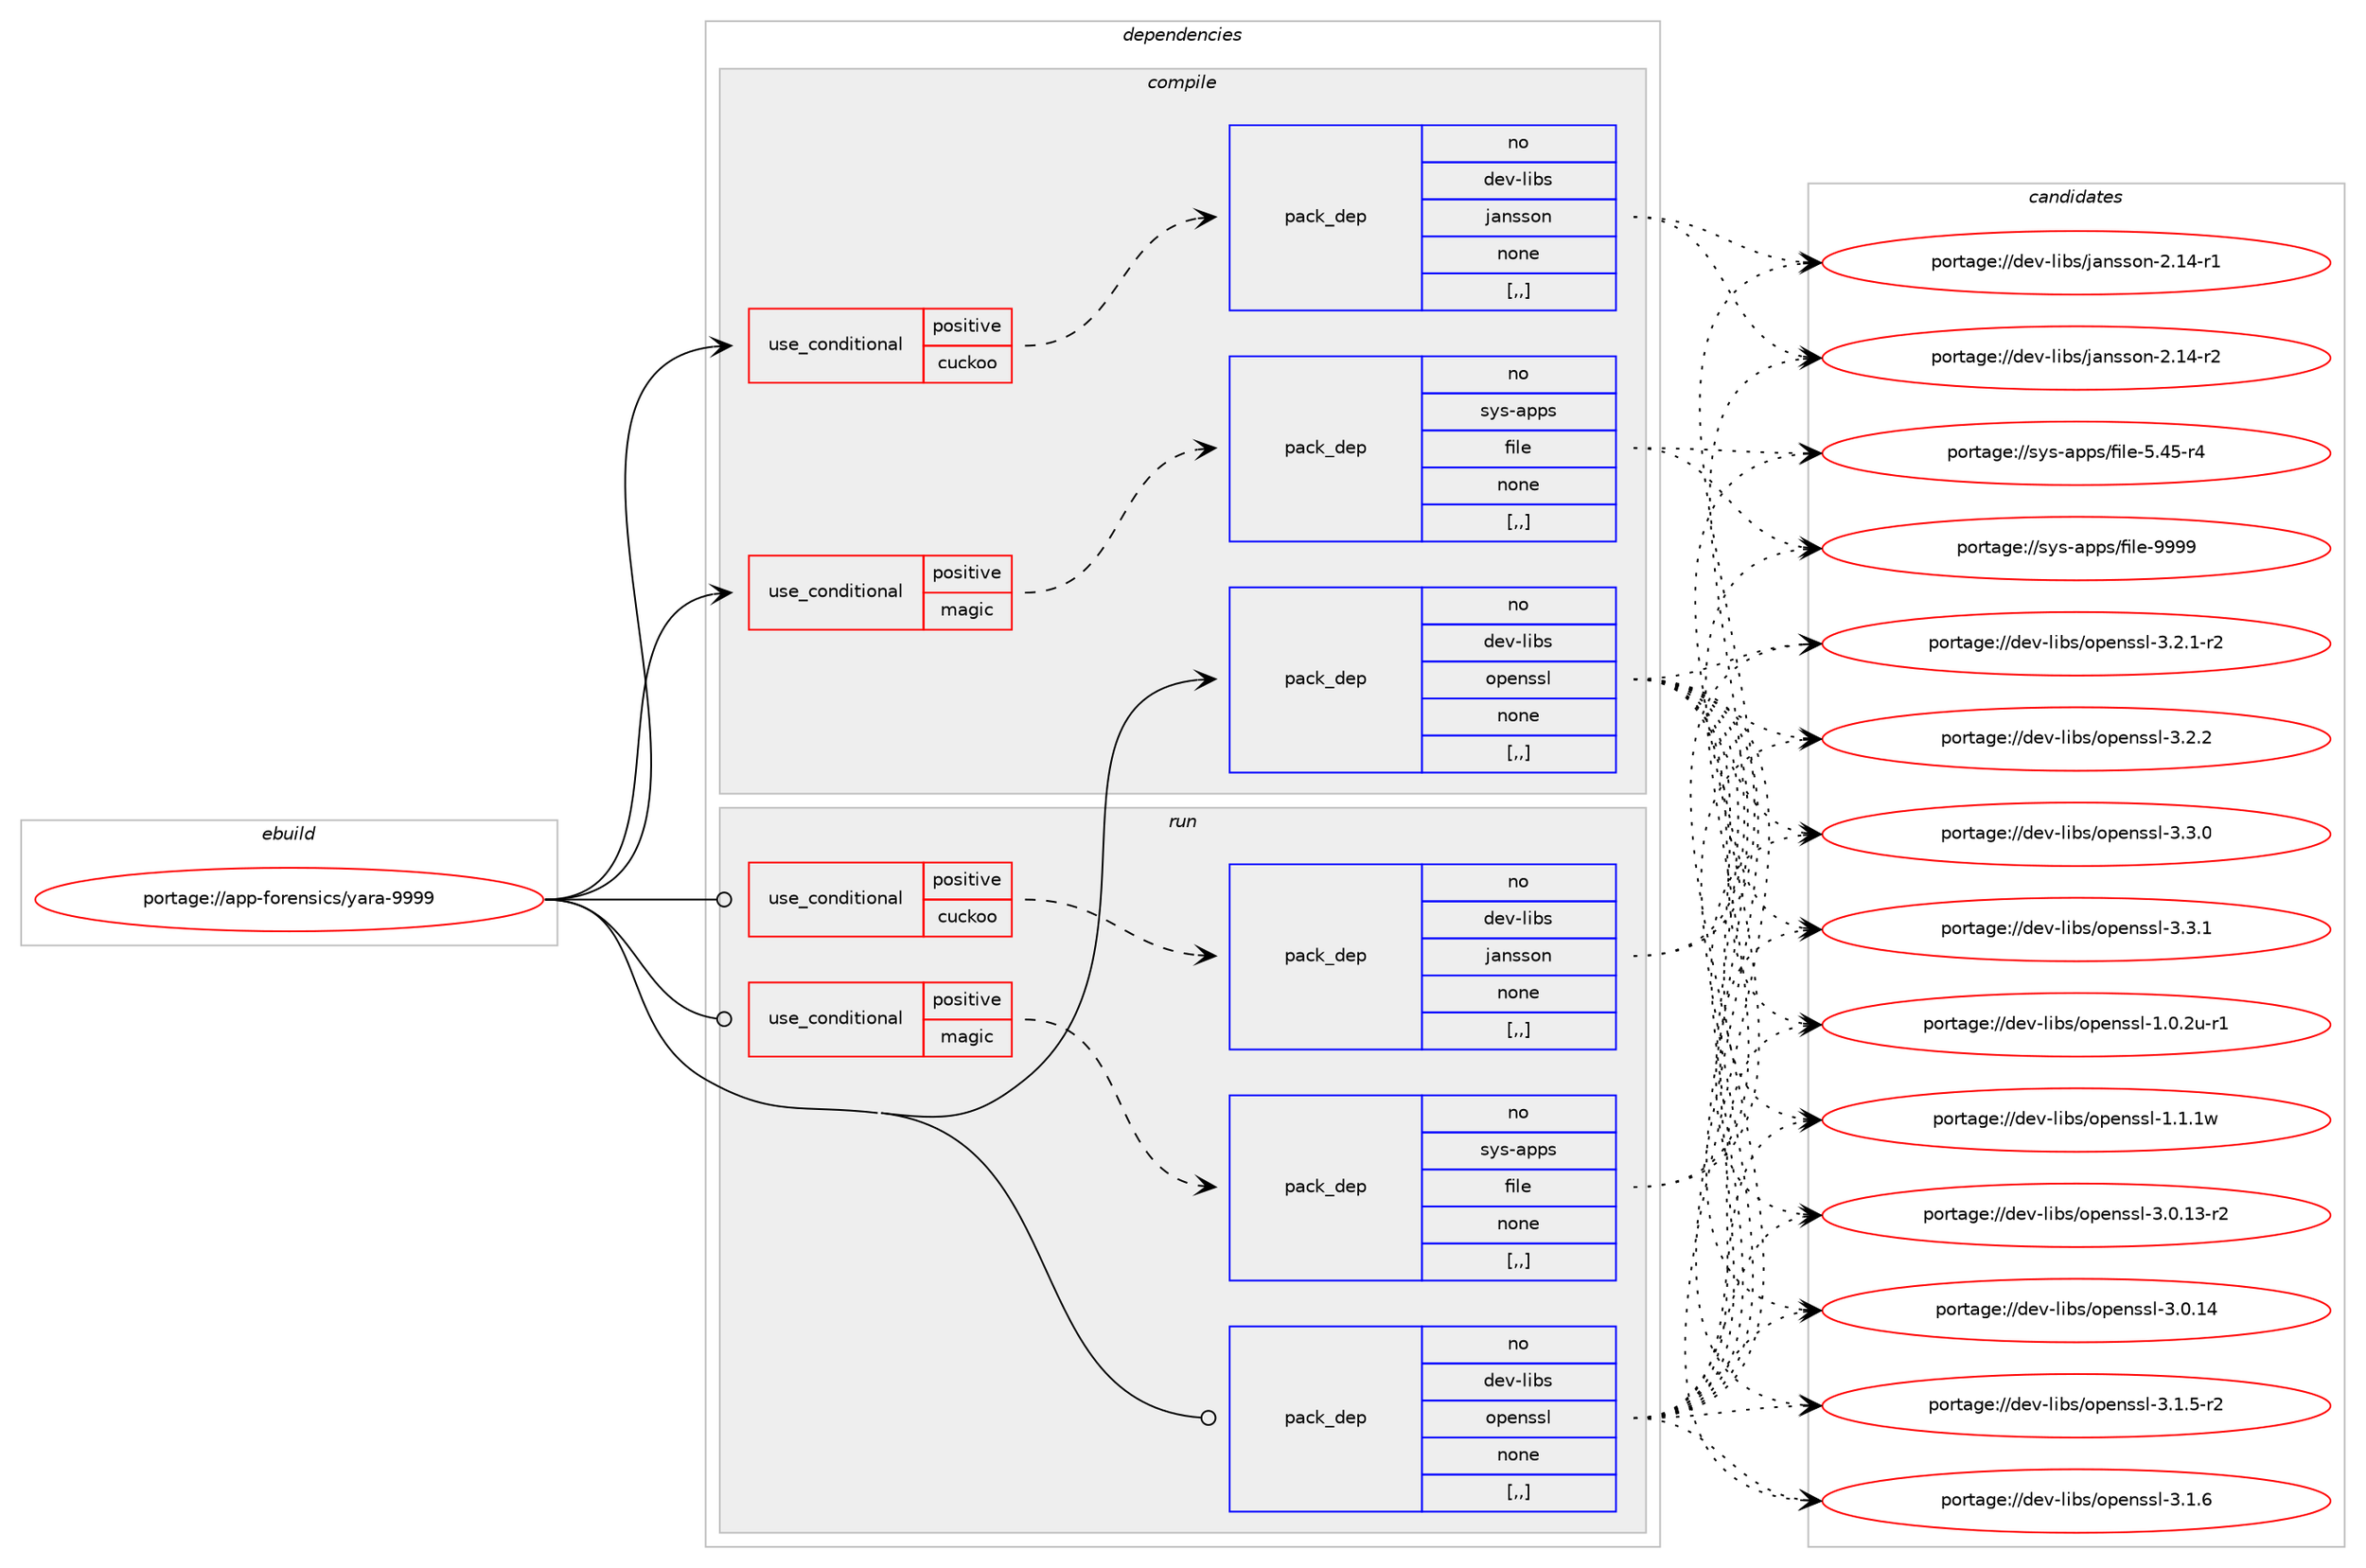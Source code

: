 digraph prolog {

# *************
# Graph options
# *************

newrank=true;
concentrate=true;
compound=true;
graph [rankdir=LR,fontname=Helvetica,fontsize=10,ranksep=1.5];#, ranksep=2.5, nodesep=0.2];
edge  [arrowhead=vee];
node  [fontname=Helvetica,fontsize=10];

# **********
# The ebuild
# **********

subgraph cluster_leftcol {
color=gray;
rank=same;
label=<<i>ebuild</i>>;
id [label="portage://app-forensics/yara-9999", color=red, width=4, href="../app-forensics/yara-9999.svg"];
}

# ****************
# The dependencies
# ****************

subgraph cluster_midcol {
color=gray;
label=<<i>dependencies</i>>;
subgraph cluster_compile {
fillcolor="#eeeeee";
style=filled;
label=<<i>compile</i>>;
subgraph cond10323 {
dependency34980 [label=<<TABLE BORDER="0" CELLBORDER="1" CELLSPACING="0" CELLPADDING="4"><TR><TD ROWSPAN="3" CELLPADDING="10">use_conditional</TD></TR><TR><TD>positive</TD></TR><TR><TD>cuckoo</TD></TR></TABLE>>, shape=none, color=red];
subgraph pack24316 {
dependency34981 [label=<<TABLE BORDER="0" CELLBORDER="1" CELLSPACING="0" CELLPADDING="4" WIDTH="220"><TR><TD ROWSPAN="6" CELLPADDING="30">pack_dep</TD></TR><TR><TD WIDTH="110">no</TD></TR><TR><TD>dev-libs</TD></TR><TR><TD>jansson</TD></TR><TR><TD>none</TD></TR><TR><TD>[,,]</TD></TR></TABLE>>, shape=none, color=blue];
}
dependency34980:e -> dependency34981:w [weight=20,style="dashed",arrowhead="vee"];
}
id:e -> dependency34980:w [weight=20,style="solid",arrowhead="vee"];
subgraph cond10324 {
dependency34982 [label=<<TABLE BORDER="0" CELLBORDER="1" CELLSPACING="0" CELLPADDING="4"><TR><TD ROWSPAN="3" CELLPADDING="10">use_conditional</TD></TR><TR><TD>positive</TD></TR><TR><TD>magic</TD></TR></TABLE>>, shape=none, color=red];
subgraph pack24317 {
dependency34983 [label=<<TABLE BORDER="0" CELLBORDER="1" CELLSPACING="0" CELLPADDING="4" WIDTH="220"><TR><TD ROWSPAN="6" CELLPADDING="30">pack_dep</TD></TR><TR><TD WIDTH="110">no</TD></TR><TR><TD>sys-apps</TD></TR><TR><TD>file</TD></TR><TR><TD>none</TD></TR><TR><TD>[,,]</TD></TR></TABLE>>, shape=none, color=blue];
}
dependency34982:e -> dependency34983:w [weight=20,style="dashed",arrowhead="vee"];
}
id:e -> dependency34982:w [weight=20,style="solid",arrowhead="vee"];
subgraph pack24318 {
dependency34984 [label=<<TABLE BORDER="0" CELLBORDER="1" CELLSPACING="0" CELLPADDING="4" WIDTH="220"><TR><TD ROWSPAN="6" CELLPADDING="30">pack_dep</TD></TR><TR><TD WIDTH="110">no</TD></TR><TR><TD>dev-libs</TD></TR><TR><TD>openssl</TD></TR><TR><TD>none</TD></TR><TR><TD>[,,]</TD></TR></TABLE>>, shape=none, color=blue];
}
id:e -> dependency34984:w [weight=20,style="solid",arrowhead="vee"];
}
subgraph cluster_compileandrun {
fillcolor="#eeeeee";
style=filled;
label=<<i>compile and run</i>>;
}
subgraph cluster_run {
fillcolor="#eeeeee";
style=filled;
label=<<i>run</i>>;
subgraph cond10325 {
dependency34985 [label=<<TABLE BORDER="0" CELLBORDER="1" CELLSPACING="0" CELLPADDING="4"><TR><TD ROWSPAN="3" CELLPADDING="10">use_conditional</TD></TR><TR><TD>positive</TD></TR><TR><TD>cuckoo</TD></TR></TABLE>>, shape=none, color=red];
subgraph pack24319 {
dependency34986 [label=<<TABLE BORDER="0" CELLBORDER="1" CELLSPACING="0" CELLPADDING="4" WIDTH="220"><TR><TD ROWSPAN="6" CELLPADDING="30">pack_dep</TD></TR><TR><TD WIDTH="110">no</TD></TR><TR><TD>dev-libs</TD></TR><TR><TD>jansson</TD></TR><TR><TD>none</TD></TR><TR><TD>[,,]</TD></TR></TABLE>>, shape=none, color=blue];
}
dependency34985:e -> dependency34986:w [weight=20,style="dashed",arrowhead="vee"];
}
id:e -> dependency34985:w [weight=20,style="solid",arrowhead="odot"];
subgraph cond10326 {
dependency34987 [label=<<TABLE BORDER="0" CELLBORDER="1" CELLSPACING="0" CELLPADDING="4"><TR><TD ROWSPAN="3" CELLPADDING="10">use_conditional</TD></TR><TR><TD>positive</TD></TR><TR><TD>magic</TD></TR></TABLE>>, shape=none, color=red];
subgraph pack24320 {
dependency34988 [label=<<TABLE BORDER="0" CELLBORDER="1" CELLSPACING="0" CELLPADDING="4" WIDTH="220"><TR><TD ROWSPAN="6" CELLPADDING="30">pack_dep</TD></TR><TR><TD WIDTH="110">no</TD></TR><TR><TD>sys-apps</TD></TR><TR><TD>file</TD></TR><TR><TD>none</TD></TR><TR><TD>[,,]</TD></TR></TABLE>>, shape=none, color=blue];
}
dependency34987:e -> dependency34988:w [weight=20,style="dashed",arrowhead="vee"];
}
id:e -> dependency34987:w [weight=20,style="solid",arrowhead="odot"];
subgraph pack24321 {
dependency34989 [label=<<TABLE BORDER="0" CELLBORDER="1" CELLSPACING="0" CELLPADDING="4" WIDTH="220"><TR><TD ROWSPAN="6" CELLPADDING="30">pack_dep</TD></TR><TR><TD WIDTH="110">no</TD></TR><TR><TD>dev-libs</TD></TR><TR><TD>openssl</TD></TR><TR><TD>none</TD></TR><TR><TD>[,,]</TD></TR></TABLE>>, shape=none, color=blue];
}
id:e -> dependency34989:w [weight=20,style="solid",arrowhead="odot"];
}
}

# **************
# The candidates
# **************

subgraph cluster_choices {
rank=same;
color=gray;
label=<<i>candidates</i>>;

subgraph choice24316 {
color=black;
nodesep=1;
choice1001011184510810598115471069711011511511111045504649524511449 [label="portage://dev-libs/jansson-2.14-r1", color=red, width=4,href="../dev-libs/jansson-2.14-r1.svg"];
choice1001011184510810598115471069711011511511111045504649524511450 [label="portage://dev-libs/jansson-2.14-r2", color=red, width=4,href="../dev-libs/jansson-2.14-r2.svg"];
dependency34981:e -> choice1001011184510810598115471069711011511511111045504649524511449:w [style=dotted,weight="100"];
dependency34981:e -> choice1001011184510810598115471069711011511511111045504649524511450:w [style=dotted,weight="100"];
}
subgraph choice24317 {
color=black;
nodesep=1;
choice11512111545971121121154710210510810145534652534511452 [label="portage://sys-apps/file-5.45-r4", color=red, width=4,href="../sys-apps/file-5.45-r4.svg"];
choice1151211154597112112115471021051081014557575757 [label="portage://sys-apps/file-9999", color=red, width=4,href="../sys-apps/file-9999.svg"];
dependency34983:e -> choice11512111545971121121154710210510810145534652534511452:w [style=dotted,weight="100"];
dependency34983:e -> choice1151211154597112112115471021051081014557575757:w [style=dotted,weight="100"];
}
subgraph choice24318 {
color=black;
nodesep=1;
choice1001011184510810598115471111121011101151151084549464846501174511449 [label="portage://dev-libs/openssl-1.0.2u-r1", color=red, width=4,href="../dev-libs/openssl-1.0.2u-r1.svg"];
choice100101118451081059811547111112101110115115108454946494649119 [label="portage://dev-libs/openssl-1.1.1w", color=red, width=4,href="../dev-libs/openssl-1.1.1w.svg"];
choice100101118451081059811547111112101110115115108455146484649514511450 [label="portage://dev-libs/openssl-3.0.13-r2", color=red, width=4,href="../dev-libs/openssl-3.0.13-r2.svg"];
choice10010111845108105981154711111210111011511510845514648464952 [label="portage://dev-libs/openssl-3.0.14", color=red, width=4,href="../dev-libs/openssl-3.0.14.svg"];
choice1001011184510810598115471111121011101151151084551464946534511450 [label="portage://dev-libs/openssl-3.1.5-r2", color=red, width=4,href="../dev-libs/openssl-3.1.5-r2.svg"];
choice100101118451081059811547111112101110115115108455146494654 [label="portage://dev-libs/openssl-3.1.6", color=red, width=4,href="../dev-libs/openssl-3.1.6.svg"];
choice1001011184510810598115471111121011101151151084551465046494511450 [label="portage://dev-libs/openssl-3.2.1-r2", color=red, width=4,href="../dev-libs/openssl-3.2.1-r2.svg"];
choice100101118451081059811547111112101110115115108455146504650 [label="portage://dev-libs/openssl-3.2.2", color=red, width=4,href="../dev-libs/openssl-3.2.2.svg"];
choice100101118451081059811547111112101110115115108455146514648 [label="portage://dev-libs/openssl-3.3.0", color=red, width=4,href="../dev-libs/openssl-3.3.0.svg"];
choice100101118451081059811547111112101110115115108455146514649 [label="portage://dev-libs/openssl-3.3.1", color=red, width=4,href="../dev-libs/openssl-3.3.1.svg"];
dependency34984:e -> choice1001011184510810598115471111121011101151151084549464846501174511449:w [style=dotted,weight="100"];
dependency34984:e -> choice100101118451081059811547111112101110115115108454946494649119:w [style=dotted,weight="100"];
dependency34984:e -> choice100101118451081059811547111112101110115115108455146484649514511450:w [style=dotted,weight="100"];
dependency34984:e -> choice10010111845108105981154711111210111011511510845514648464952:w [style=dotted,weight="100"];
dependency34984:e -> choice1001011184510810598115471111121011101151151084551464946534511450:w [style=dotted,weight="100"];
dependency34984:e -> choice100101118451081059811547111112101110115115108455146494654:w [style=dotted,weight="100"];
dependency34984:e -> choice1001011184510810598115471111121011101151151084551465046494511450:w [style=dotted,weight="100"];
dependency34984:e -> choice100101118451081059811547111112101110115115108455146504650:w [style=dotted,weight="100"];
dependency34984:e -> choice100101118451081059811547111112101110115115108455146514648:w [style=dotted,weight="100"];
dependency34984:e -> choice100101118451081059811547111112101110115115108455146514649:w [style=dotted,weight="100"];
}
subgraph choice24319 {
color=black;
nodesep=1;
choice1001011184510810598115471069711011511511111045504649524511449 [label="portage://dev-libs/jansson-2.14-r1", color=red, width=4,href="../dev-libs/jansson-2.14-r1.svg"];
choice1001011184510810598115471069711011511511111045504649524511450 [label="portage://dev-libs/jansson-2.14-r2", color=red, width=4,href="../dev-libs/jansson-2.14-r2.svg"];
dependency34986:e -> choice1001011184510810598115471069711011511511111045504649524511449:w [style=dotted,weight="100"];
dependency34986:e -> choice1001011184510810598115471069711011511511111045504649524511450:w [style=dotted,weight="100"];
}
subgraph choice24320 {
color=black;
nodesep=1;
choice11512111545971121121154710210510810145534652534511452 [label="portage://sys-apps/file-5.45-r4", color=red, width=4,href="../sys-apps/file-5.45-r4.svg"];
choice1151211154597112112115471021051081014557575757 [label="portage://sys-apps/file-9999", color=red, width=4,href="../sys-apps/file-9999.svg"];
dependency34988:e -> choice11512111545971121121154710210510810145534652534511452:w [style=dotted,weight="100"];
dependency34988:e -> choice1151211154597112112115471021051081014557575757:w [style=dotted,weight="100"];
}
subgraph choice24321 {
color=black;
nodesep=1;
choice1001011184510810598115471111121011101151151084549464846501174511449 [label="portage://dev-libs/openssl-1.0.2u-r1", color=red, width=4,href="../dev-libs/openssl-1.0.2u-r1.svg"];
choice100101118451081059811547111112101110115115108454946494649119 [label="portage://dev-libs/openssl-1.1.1w", color=red, width=4,href="../dev-libs/openssl-1.1.1w.svg"];
choice100101118451081059811547111112101110115115108455146484649514511450 [label="portage://dev-libs/openssl-3.0.13-r2", color=red, width=4,href="../dev-libs/openssl-3.0.13-r2.svg"];
choice10010111845108105981154711111210111011511510845514648464952 [label="portage://dev-libs/openssl-3.0.14", color=red, width=4,href="../dev-libs/openssl-3.0.14.svg"];
choice1001011184510810598115471111121011101151151084551464946534511450 [label="portage://dev-libs/openssl-3.1.5-r2", color=red, width=4,href="../dev-libs/openssl-3.1.5-r2.svg"];
choice100101118451081059811547111112101110115115108455146494654 [label="portage://dev-libs/openssl-3.1.6", color=red, width=4,href="../dev-libs/openssl-3.1.6.svg"];
choice1001011184510810598115471111121011101151151084551465046494511450 [label="portage://dev-libs/openssl-3.2.1-r2", color=red, width=4,href="../dev-libs/openssl-3.2.1-r2.svg"];
choice100101118451081059811547111112101110115115108455146504650 [label="portage://dev-libs/openssl-3.2.2", color=red, width=4,href="../dev-libs/openssl-3.2.2.svg"];
choice100101118451081059811547111112101110115115108455146514648 [label="portage://dev-libs/openssl-3.3.0", color=red, width=4,href="../dev-libs/openssl-3.3.0.svg"];
choice100101118451081059811547111112101110115115108455146514649 [label="portage://dev-libs/openssl-3.3.1", color=red, width=4,href="../dev-libs/openssl-3.3.1.svg"];
dependency34989:e -> choice1001011184510810598115471111121011101151151084549464846501174511449:w [style=dotted,weight="100"];
dependency34989:e -> choice100101118451081059811547111112101110115115108454946494649119:w [style=dotted,weight="100"];
dependency34989:e -> choice100101118451081059811547111112101110115115108455146484649514511450:w [style=dotted,weight="100"];
dependency34989:e -> choice10010111845108105981154711111210111011511510845514648464952:w [style=dotted,weight="100"];
dependency34989:e -> choice1001011184510810598115471111121011101151151084551464946534511450:w [style=dotted,weight="100"];
dependency34989:e -> choice100101118451081059811547111112101110115115108455146494654:w [style=dotted,weight="100"];
dependency34989:e -> choice1001011184510810598115471111121011101151151084551465046494511450:w [style=dotted,weight="100"];
dependency34989:e -> choice100101118451081059811547111112101110115115108455146504650:w [style=dotted,weight="100"];
dependency34989:e -> choice100101118451081059811547111112101110115115108455146514648:w [style=dotted,weight="100"];
dependency34989:e -> choice100101118451081059811547111112101110115115108455146514649:w [style=dotted,weight="100"];
}
}

}
